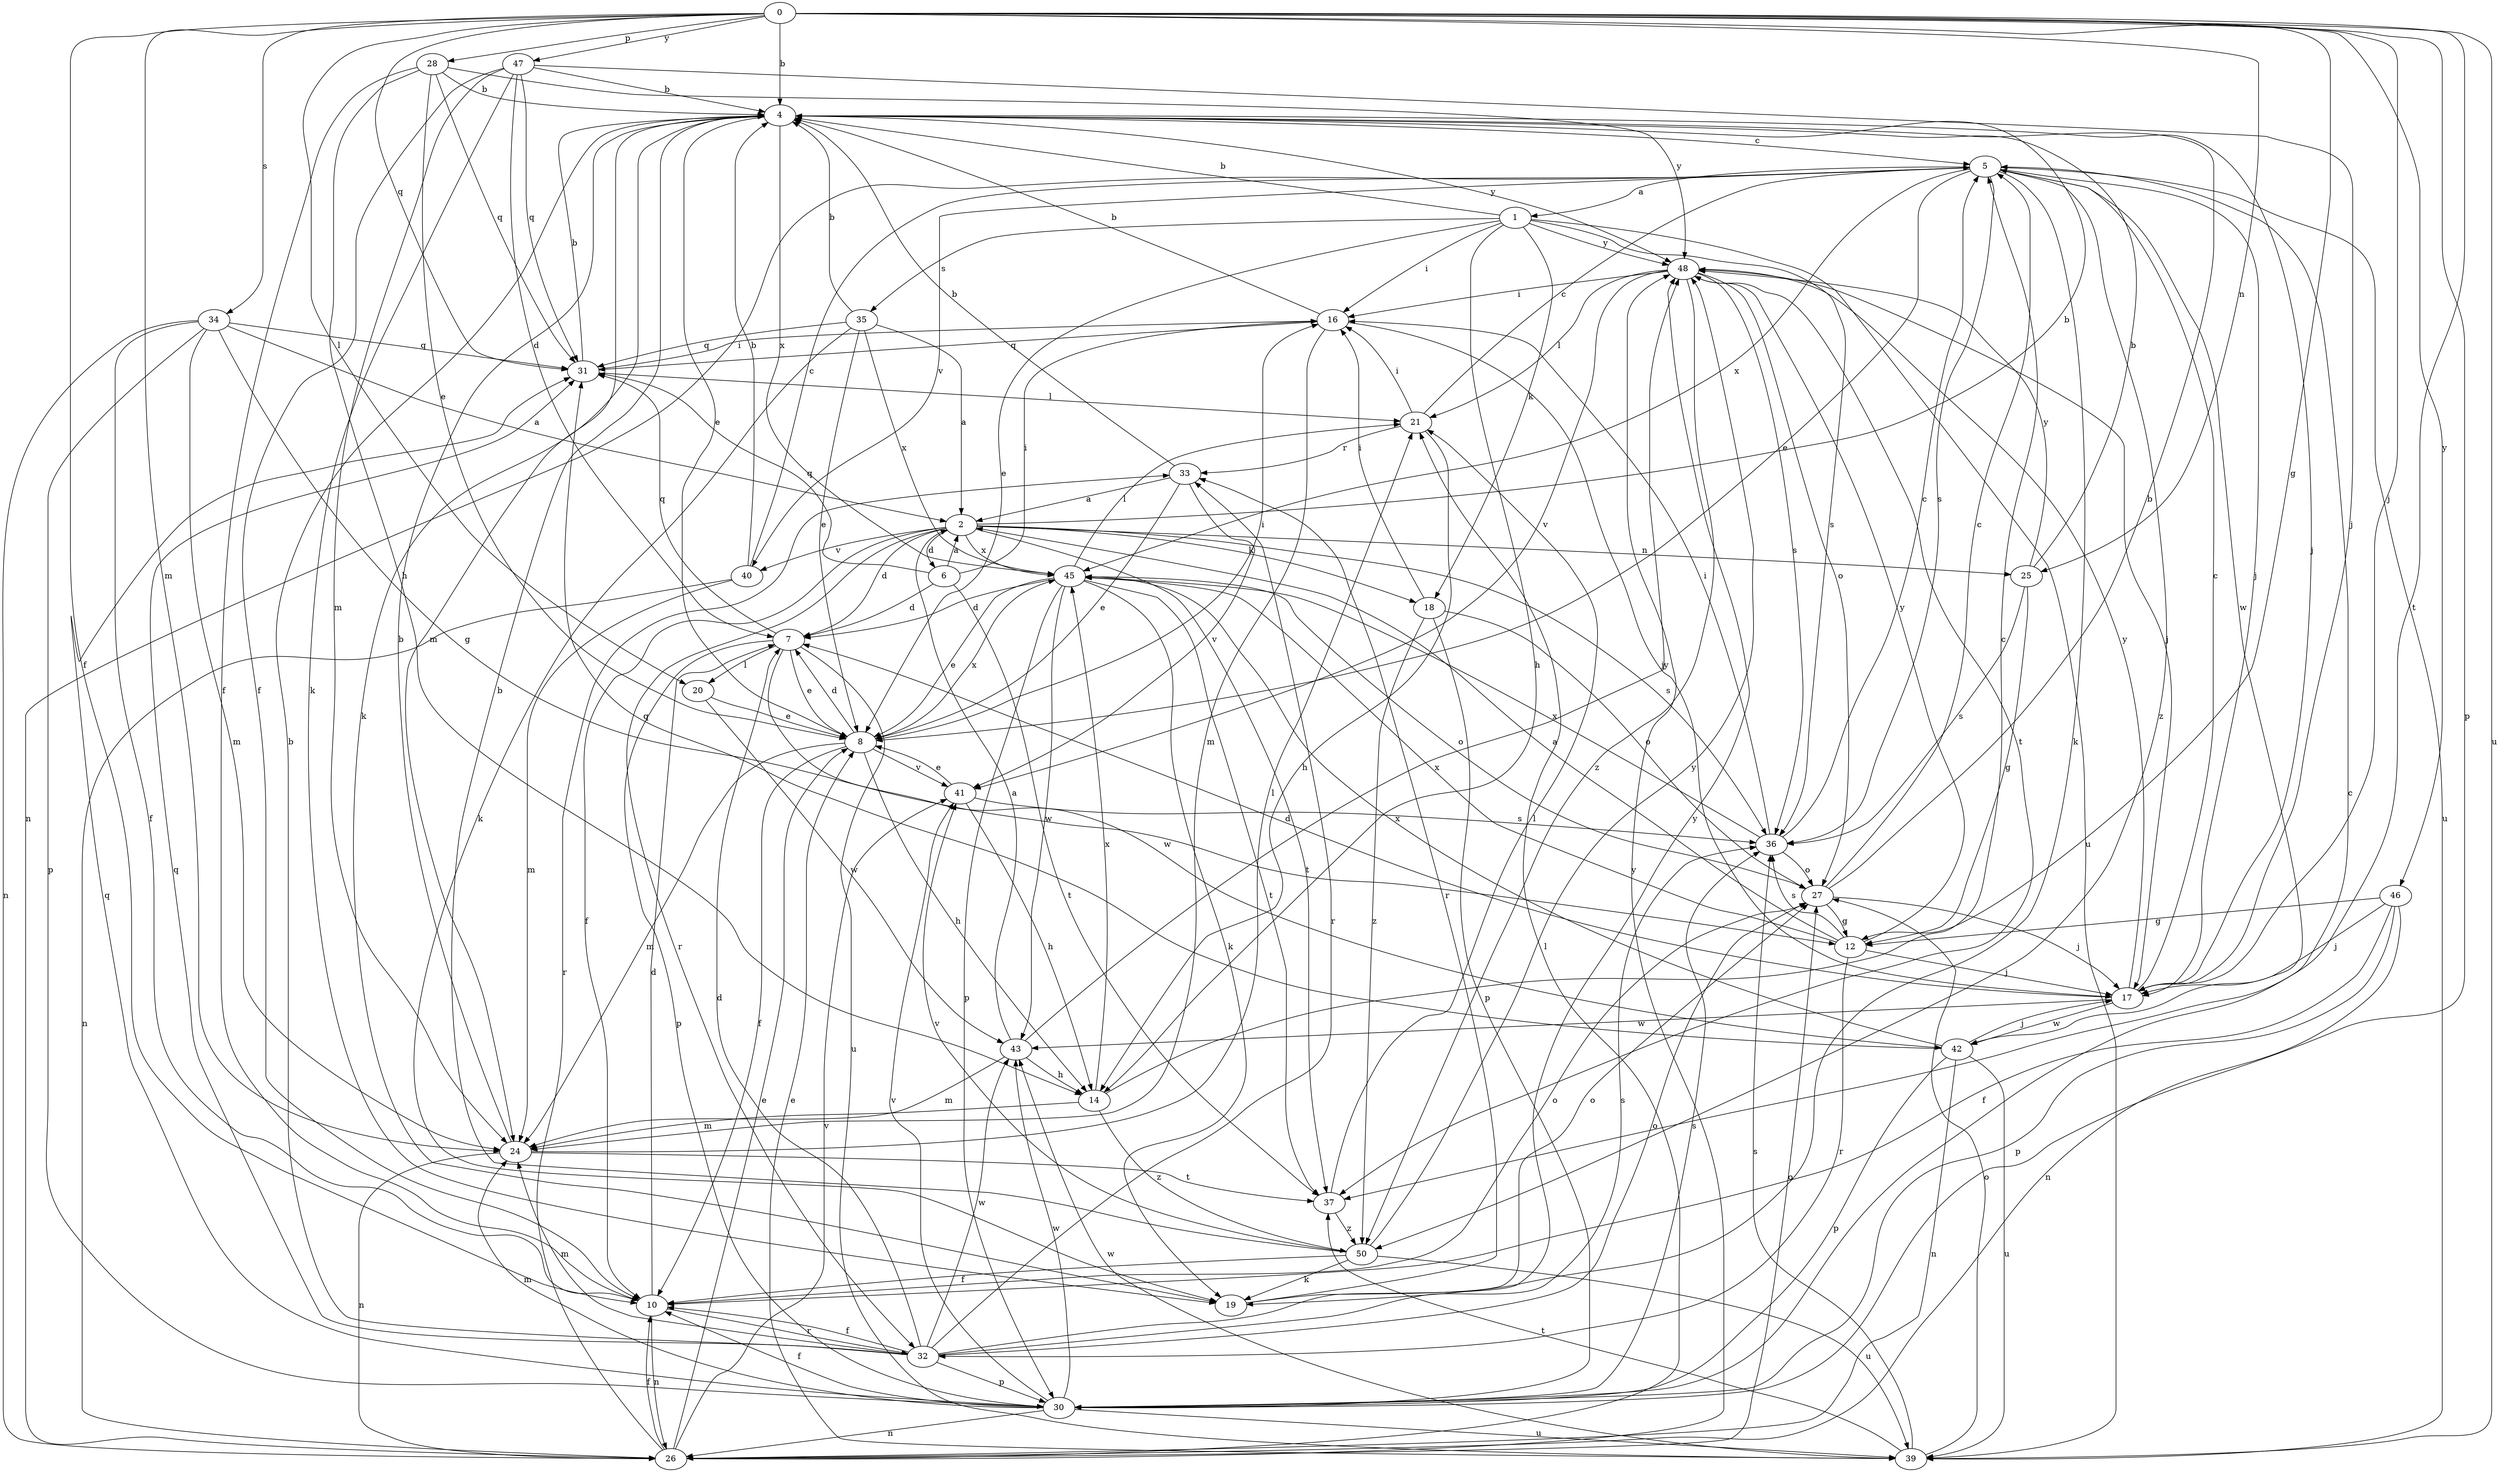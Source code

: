 strict digraph  {
0;
1;
2;
4;
5;
6;
7;
8;
10;
12;
14;
16;
17;
18;
19;
20;
21;
24;
25;
26;
27;
28;
30;
31;
32;
33;
34;
35;
36;
37;
39;
40;
41;
42;
43;
45;
46;
47;
48;
50;
0 -> 4  [label=b];
0 -> 10  [label=f];
0 -> 12  [label=g];
0 -> 17  [label=j];
0 -> 20  [label=l];
0 -> 24  [label=m];
0 -> 25  [label=n];
0 -> 28  [label=p];
0 -> 30  [label=p];
0 -> 31  [label=q];
0 -> 34  [label=s];
0 -> 37  [label=t];
0 -> 39  [label=u];
0 -> 46  [label=y];
0 -> 47  [label=y];
1 -> 4  [label=b];
1 -> 8  [label=e];
1 -> 14  [label=h];
1 -> 16  [label=i];
1 -> 18  [label=k];
1 -> 35  [label=s];
1 -> 36  [label=s];
1 -> 39  [label=u];
1 -> 48  [label=y];
2 -> 4  [label=b];
2 -> 6  [label=d];
2 -> 7  [label=d];
2 -> 10  [label=f];
2 -> 18  [label=k];
2 -> 25  [label=n];
2 -> 32  [label=r];
2 -> 36  [label=s];
2 -> 37  [label=t];
2 -> 40  [label=v];
2 -> 45  [label=x];
4 -> 5  [label=c];
4 -> 8  [label=e];
4 -> 17  [label=j];
4 -> 19  [label=k];
4 -> 24  [label=m];
4 -> 45  [label=x];
4 -> 48  [label=y];
5 -> 1  [label=a];
5 -> 8  [label=e];
5 -> 17  [label=j];
5 -> 19  [label=k];
5 -> 26  [label=n];
5 -> 36  [label=s];
5 -> 39  [label=u];
5 -> 40  [label=v];
5 -> 42  [label=w];
5 -> 45  [label=x];
5 -> 50  [label=z];
6 -> 2  [label=a];
6 -> 7  [label=d];
6 -> 16  [label=i];
6 -> 31  [label=q];
6 -> 37  [label=t];
7 -> 8  [label=e];
7 -> 20  [label=l];
7 -> 30  [label=p];
7 -> 31  [label=q];
7 -> 39  [label=u];
7 -> 42  [label=w];
8 -> 7  [label=d];
8 -> 10  [label=f];
8 -> 14  [label=h];
8 -> 16  [label=i];
8 -> 24  [label=m];
8 -> 41  [label=v];
8 -> 45  [label=x];
10 -> 7  [label=d];
10 -> 26  [label=n];
10 -> 27  [label=o];
10 -> 32  [label=r];
12 -> 2  [label=a];
12 -> 17  [label=j];
12 -> 32  [label=r];
12 -> 36  [label=s];
12 -> 45  [label=x];
12 -> 48  [label=y];
14 -> 5  [label=c];
14 -> 24  [label=m];
14 -> 45  [label=x];
14 -> 50  [label=z];
16 -> 4  [label=b];
16 -> 17  [label=j];
16 -> 24  [label=m];
16 -> 31  [label=q];
17 -> 5  [label=c];
17 -> 7  [label=d];
17 -> 42  [label=w];
17 -> 43  [label=w];
17 -> 48  [label=y];
18 -> 16  [label=i];
18 -> 27  [label=o];
18 -> 30  [label=p];
18 -> 50  [label=z];
19 -> 27  [label=o];
19 -> 33  [label=r];
20 -> 8  [label=e];
20 -> 43  [label=w];
21 -> 5  [label=c];
21 -> 14  [label=h];
21 -> 16  [label=i];
21 -> 33  [label=r];
24 -> 4  [label=b];
24 -> 21  [label=l];
24 -> 26  [label=n];
24 -> 37  [label=t];
25 -> 4  [label=b];
25 -> 12  [label=g];
25 -> 36  [label=s];
25 -> 48  [label=y];
26 -> 8  [label=e];
26 -> 10  [label=f];
26 -> 21  [label=l];
26 -> 27  [label=o];
26 -> 33  [label=r];
26 -> 41  [label=v];
26 -> 48  [label=y];
27 -> 4  [label=b];
27 -> 5  [label=c];
27 -> 12  [label=g];
27 -> 17  [label=j];
28 -> 4  [label=b];
28 -> 8  [label=e];
28 -> 10  [label=f];
28 -> 14  [label=h];
28 -> 31  [label=q];
28 -> 48  [label=y];
30 -> 5  [label=c];
30 -> 10  [label=f];
30 -> 24  [label=m];
30 -> 26  [label=n];
30 -> 31  [label=q];
30 -> 36  [label=s];
30 -> 39  [label=u];
30 -> 41  [label=v];
30 -> 43  [label=w];
31 -> 4  [label=b];
31 -> 16  [label=i];
31 -> 21  [label=l];
32 -> 4  [label=b];
32 -> 7  [label=d];
32 -> 10  [label=f];
32 -> 24  [label=m];
32 -> 27  [label=o];
32 -> 30  [label=p];
32 -> 31  [label=q];
32 -> 33  [label=r];
32 -> 36  [label=s];
32 -> 43  [label=w];
32 -> 48  [label=y];
33 -> 2  [label=a];
33 -> 4  [label=b];
33 -> 8  [label=e];
33 -> 41  [label=v];
34 -> 2  [label=a];
34 -> 10  [label=f];
34 -> 12  [label=g];
34 -> 24  [label=m];
34 -> 26  [label=n];
34 -> 30  [label=p];
34 -> 31  [label=q];
35 -> 2  [label=a];
35 -> 4  [label=b];
35 -> 8  [label=e];
35 -> 19  [label=k];
35 -> 31  [label=q];
35 -> 45  [label=x];
36 -> 5  [label=c];
36 -> 16  [label=i];
36 -> 27  [label=o];
36 -> 45  [label=x];
37 -> 21  [label=l];
37 -> 50  [label=z];
39 -> 8  [label=e];
39 -> 27  [label=o];
39 -> 36  [label=s];
39 -> 37  [label=t];
39 -> 43  [label=w];
40 -> 4  [label=b];
40 -> 5  [label=c];
40 -> 24  [label=m];
40 -> 26  [label=n];
41 -> 8  [label=e];
41 -> 14  [label=h];
41 -> 36  [label=s];
42 -> 17  [label=j];
42 -> 26  [label=n];
42 -> 30  [label=p];
42 -> 31  [label=q];
42 -> 39  [label=u];
42 -> 45  [label=x];
43 -> 2  [label=a];
43 -> 14  [label=h];
43 -> 24  [label=m];
43 -> 48  [label=y];
45 -> 7  [label=d];
45 -> 8  [label=e];
45 -> 19  [label=k];
45 -> 21  [label=l];
45 -> 27  [label=o];
45 -> 30  [label=p];
45 -> 37  [label=t];
45 -> 43  [label=w];
46 -> 10  [label=f];
46 -> 12  [label=g];
46 -> 17  [label=j];
46 -> 26  [label=n];
46 -> 30  [label=p];
47 -> 4  [label=b];
47 -> 7  [label=d];
47 -> 10  [label=f];
47 -> 17  [label=j];
47 -> 19  [label=k];
47 -> 24  [label=m];
47 -> 31  [label=q];
48 -> 16  [label=i];
48 -> 17  [label=j];
48 -> 21  [label=l];
48 -> 27  [label=o];
48 -> 36  [label=s];
48 -> 37  [label=t];
48 -> 41  [label=v];
48 -> 50  [label=z];
50 -> 4  [label=b];
50 -> 10  [label=f];
50 -> 19  [label=k];
50 -> 39  [label=u];
50 -> 41  [label=v];
50 -> 48  [label=y];
}
